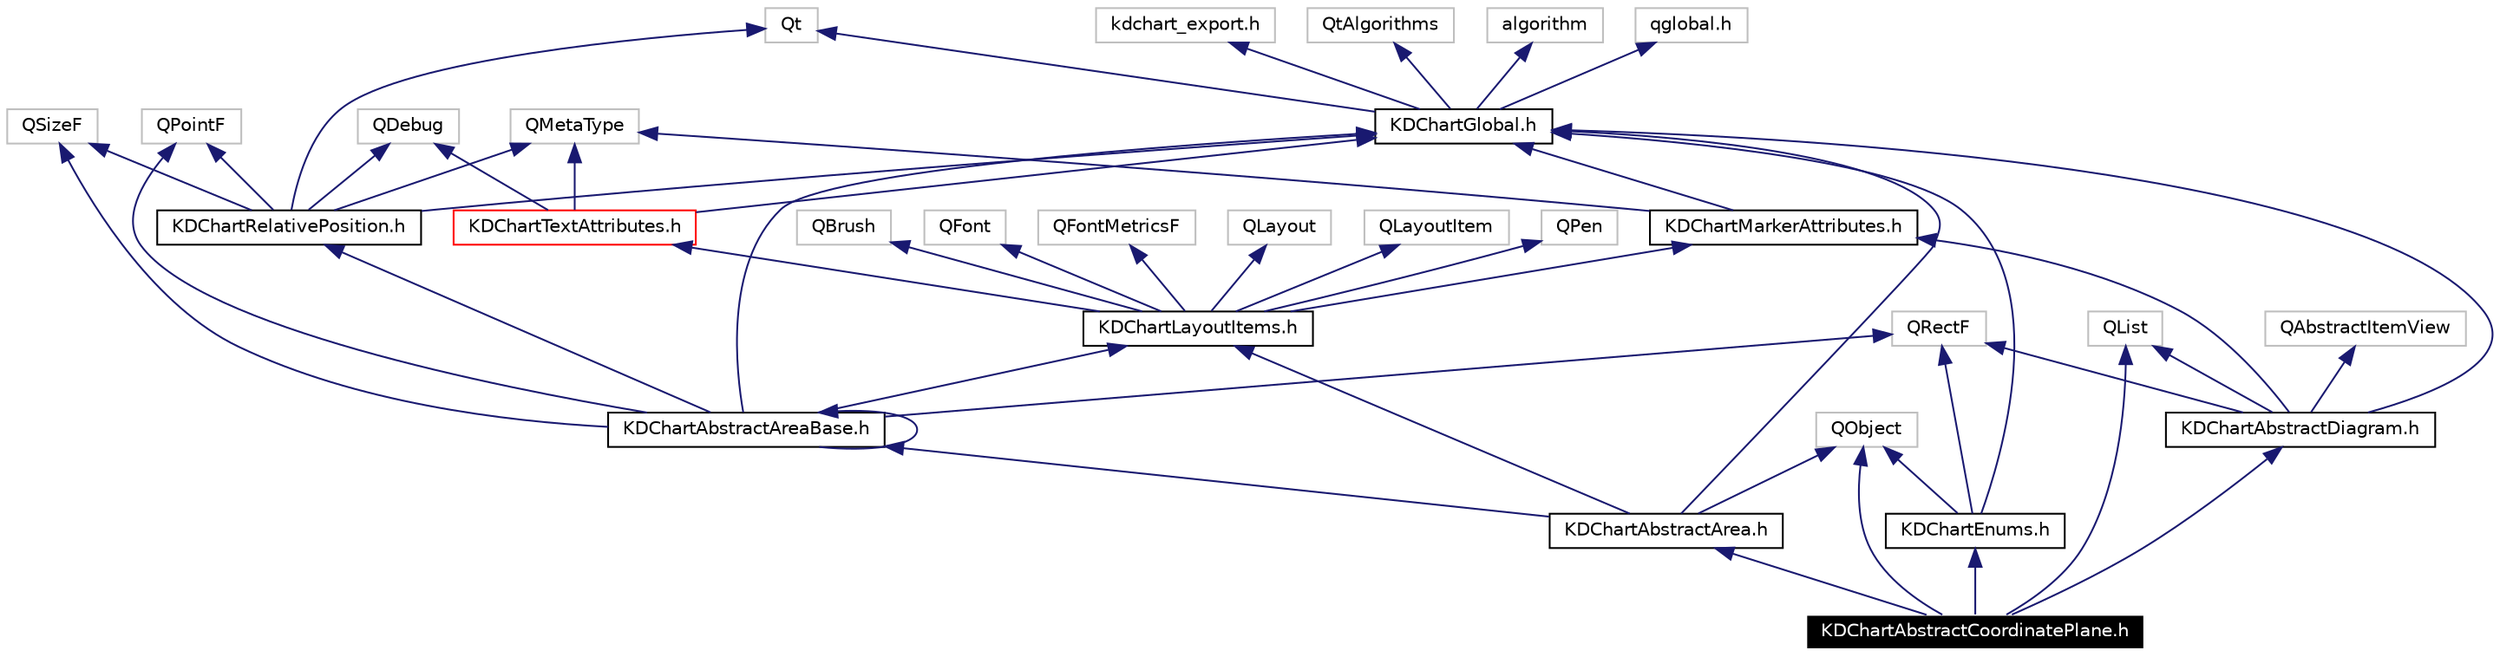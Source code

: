 digraph G
{
  edge [fontname="Helvetica",fontsize=10,labelfontname="Helvetica",labelfontsize=10];
  node [fontname="Helvetica",fontsize=10,shape=record];
  Node490 [label="KDChartAbstractCoordinatePlane.h",height=0.2,width=0.4,color="white", fillcolor="black", style="filled" fontcolor="white"];
  Node491 -> Node490 [dir=back,color="midnightblue",fontsize=10,style="solid",fontname="Helvetica"];
  Node491 [label="QObject",height=0.2,width=0.4,color="grey75"];
  Node492 -> Node490 [dir=back,color="midnightblue",fontsize=10,style="solid",fontname="Helvetica"];
  Node492 [label="QList",height=0.2,width=0.4,color="grey75"];
  Node493 -> Node490 [dir=back,color="midnightblue",fontsize=10,style="solid",fontname="Helvetica"];
  Node493 [label="KDChartAbstractArea.h",height=0.2,width=0.4,color="black",URL="$_k_d_chart_abstract_area_8h.html"];
  Node491 -> Node493 [dir=back,color="midnightblue",fontsize=10,style="solid",fontname="Helvetica"];
  Node494 -> Node493 [dir=back,color="midnightblue",fontsize=10,style="solid",fontname="Helvetica"];
  Node494 [label="KDChartGlobal.h",height=0.2,width=0.4,color="black",URL="$_k_d_chart_global_8h.html"];
  Node495 -> Node494 [dir=back,color="midnightblue",fontsize=10,style="solid",fontname="Helvetica"];
  Node495 [label="qglobal.h",height=0.2,width=0.4,color="grey75"];
  Node496 -> Node494 [dir=back,color="midnightblue",fontsize=10,style="solid",fontname="Helvetica"];
  Node496 [label="kdchart_export.h",height=0.2,width=0.4,color="grey75"];
  Node497 -> Node494 [dir=back,color="midnightblue",fontsize=10,style="solid",fontname="Helvetica"];
  Node497 [label="QtAlgorithms",height=0.2,width=0.4,color="grey75"];
  Node498 -> Node494 [dir=back,color="midnightblue",fontsize=10,style="solid",fontname="Helvetica"];
  Node498 [label="algorithm",height=0.2,width=0.4,color="grey75"];
  Node499 -> Node494 [dir=back,color="midnightblue",fontsize=10,style="solid",fontname="Helvetica"];
  Node499 [label="Qt",height=0.2,width=0.4,color="grey75"];
  Node500 -> Node493 [dir=back,color="midnightblue",fontsize=10,style="solid",fontname="Helvetica"];
  Node500 [label="KDChartAbstractAreaBase.h",height=0.2,width=0.4,color="black",URL="$_k_d_chart_abstract_area_base_8h.html"];
  Node501 -> Node500 [dir=back,color="midnightblue",fontsize=10,style="solid",fontname="Helvetica"];
  Node501 [label="QPointF",height=0.2,width=0.4,color="grey75"];
  Node502 -> Node500 [dir=back,color="midnightblue",fontsize=10,style="solid",fontname="Helvetica"];
  Node502 [label="QSizeF",height=0.2,width=0.4,color="grey75"];
  Node503 -> Node500 [dir=back,color="midnightblue",fontsize=10,style="solid",fontname="Helvetica"];
  Node503 [label="QRectF",height=0.2,width=0.4,color="grey75"];
  Node494 -> Node500 [dir=back,color="midnightblue",fontsize=10,style="solid",fontname="Helvetica"];
  Node504 -> Node500 [dir=back,color="midnightblue",fontsize=10,style="solid",fontname="Helvetica"];
  Node504 [label="KDChartLayoutItems.h",height=0.2,width=0.4,color="black",URL="$_k_d_chart_layout_items_8h.html"];
  Node505 -> Node504 [dir=back,color="midnightblue",fontsize=10,style="solid",fontname="Helvetica"];
  Node505 [label="QBrush",height=0.2,width=0.4,color="grey75"];
  Node506 -> Node504 [dir=back,color="midnightblue",fontsize=10,style="solid",fontname="Helvetica"];
  Node506 [label="QFont",height=0.2,width=0.4,color="grey75"];
  Node507 -> Node504 [dir=back,color="midnightblue",fontsize=10,style="solid",fontname="Helvetica"];
  Node507 [label="QFontMetricsF",height=0.2,width=0.4,color="grey75"];
  Node508 -> Node504 [dir=back,color="midnightblue",fontsize=10,style="solid",fontname="Helvetica"];
  Node508 [label="QLayout",height=0.2,width=0.4,color="grey75"];
  Node509 -> Node504 [dir=back,color="midnightblue",fontsize=10,style="solid",fontname="Helvetica"];
  Node509 [label="QLayoutItem",height=0.2,width=0.4,color="grey75"];
  Node510 -> Node504 [dir=back,color="midnightblue",fontsize=10,style="solid",fontname="Helvetica"];
  Node510 [label="QPen",height=0.2,width=0.4,color="grey75"];
  Node511 -> Node504 [dir=back,color="midnightblue",fontsize=10,style="solid",fontname="Helvetica"];
  Node511 [label="KDChartTextAttributes.h",height=0.2,width=0.4,color="red",URL="$_k_d_chart_text_attributes_8h.html"];
  Node512 -> Node511 [dir=back,color="midnightblue",fontsize=10,style="solid",fontname="Helvetica"];
  Node512 [label="QDebug",height=0.2,width=0.4,color="grey75"];
  Node513 -> Node511 [dir=back,color="midnightblue",fontsize=10,style="solid",fontname="Helvetica"];
  Node513 [label="QMetaType",height=0.2,width=0.4,color="grey75"];
  Node494 -> Node511 [dir=back,color="midnightblue",fontsize=10,style="solid",fontname="Helvetica"];
  Node518 -> Node504 [dir=back,color="midnightblue",fontsize=10,style="solid",fontname="Helvetica"];
  Node518 [label="KDChartMarkerAttributes.h",height=0.2,width=0.4,color="black",URL="$_k_d_chart_marker_attributes_8h.html"];
  Node513 -> Node518 [dir=back,color="midnightblue",fontsize=10,style="solid",fontname="Helvetica"];
  Node494 -> Node518 [dir=back,color="midnightblue",fontsize=10,style="solid",fontname="Helvetica"];
  Node519 -> Node500 [dir=back,color="midnightblue",fontsize=10,style="solid",fontname="Helvetica"];
  Node519 [label="KDChartRelativePosition.h",height=0.2,width=0.4,color="black",URL="$_k_d_chart_relative_position_8h.html"];
  Node512 -> Node519 [dir=back,color="midnightblue",fontsize=10,style="solid",fontname="Helvetica"];
  Node513 -> Node519 [dir=back,color="midnightblue",fontsize=10,style="solid",fontname="Helvetica"];
  Node499 -> Node519 [dir=back,color="midnightblue",fontsize=10,style="solid",fontname="Helvetica"];
  Node501 -> Node519 [dir=back,color="midnightblue",fontsize=10,style="solid",fontname="Helvetica"];
  Node502 -> Node519 [dir=back,color="midnightblue",fontsize=10,style="solid",fontname="Helvetica"];
  Node494 -> Node519 [dir=back,color="midnightblue",fontsize=10,style="solid",fontname="Helvetica"];
  Node500 -> Node500 [dir=back,color="midnightblue",fontsize=10,style="solid",fontname="Helvetica"];
  Node504 -> Node493 [dir=back,color="midnightblue",fontsize=10,style="solid",fontname="Helvetica"];
  Node520 -> Node490 [dir=back,color="midnightblue",fontsize=10,style="solid",fontname="Helvetica"];
  Node520 [label="KDChartAbstractDiagram.h",height=0.2,width=0.4,color="black",URL="$_k_d_chart_abstract_diagram_8h.html"];
  Node492 -> Node520 [dir=back,color="midnightblue",fontsize=10,style="solid",fontname="Helvetica"];
  Node503 -> Node520 [dir=back,color="midnightblue",fontsize=10,style="solid",fontname="Helvetica"];
  Node521 -> Node520 [dir=back,color="midnightblue",fontsize=10,style="solid",fontname="Helvetica"];
  Node521 [label="QAbstractItemView",height=0.2,width=0.4,color="grey75"];
  Node494 -> Node520 [dir=back,color="midnightblue",fontsize=10,style="solid",fontname="Helvetica"];
  Node518 -> Node520 [dir=back,color="midnightblue",fontsize=10,style="solid",fontname="Helvetica"];
  Node516 -> Node490 [dir=back,color="midnightblue",fontsize=10,style="solid",fontname="Helvetica"];
  Node516 [label="KDChartEnums.h",height=0.2,width=0.4,color="black",URL="$_k_d_chart_enums_8h.html"];
  Node494 -> Node516 [dir=back,color="midnightblue",fontsize=10,style="solid",fontname="Helvetica"];
  Node503 -> Node516 [dir=back,color="midnightblue",fontsize=10,style="solid",fontname="Helvetica"];
  Node491 -> Node516 [dir=back,color="midnightblue",fontsize=10,style="solid",fontname="Helvetica"];
}
